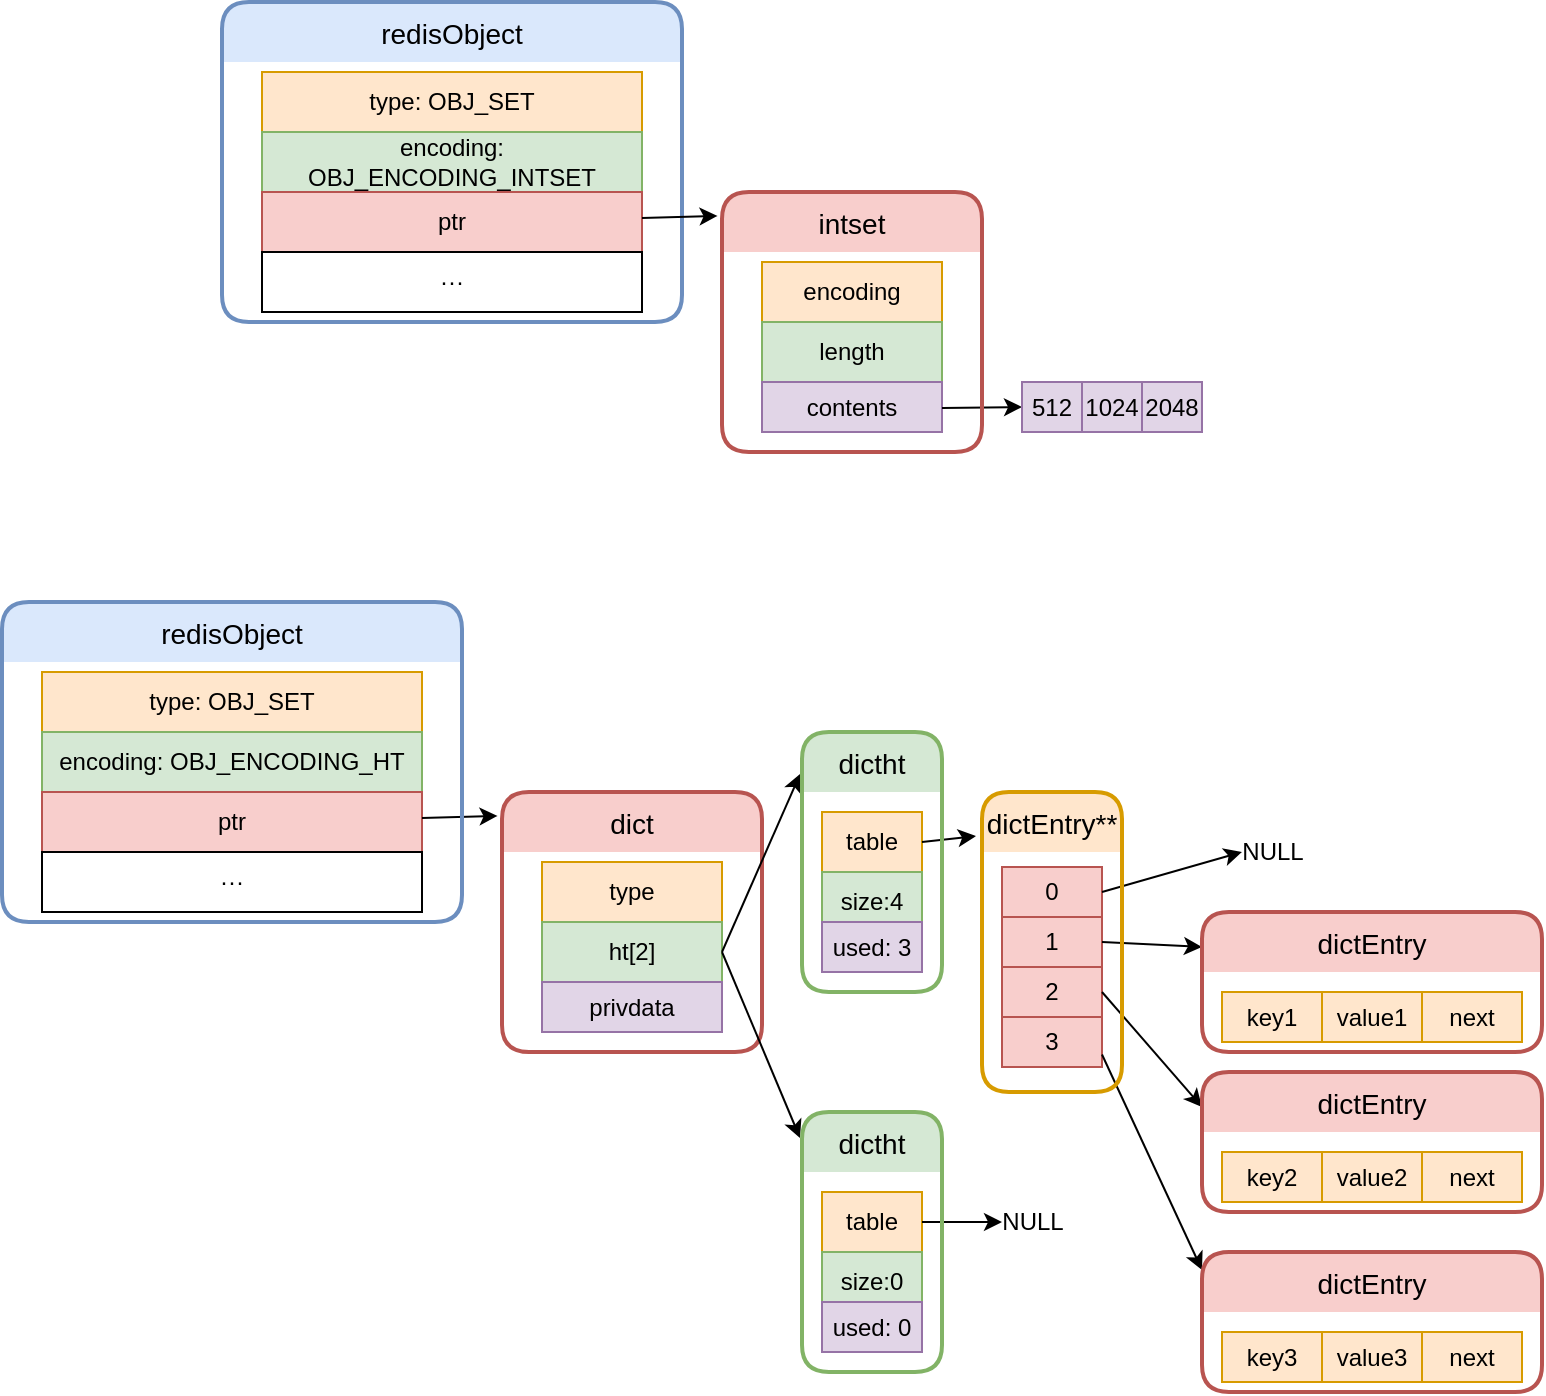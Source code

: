 <mxfile version="13.6.10" type="github">
  <diagram id="dsL6oakeFicBOrvGSXXl" name="Page-1">
    <mxGraphModel dx="946" dy="565" grid="1" gridSize="10" guides="1" tooltips="1" connect="1" arrows="1" fold="1" page="1" pageScale="1" pageWidth="827" pageHeight="1169" math="0" shadow="0">
      <root>
        <mxCell id="0" />
        <mxCell id="1" parent="0" />
        <mxCell id="AwmPWCsKpeCnTsiZ5o42-3" value="type: OBJ_SET" style="whiteSpace=wrap;html=1;align=center;fillColor=#ffe6cc;strokeColor=#d79b00;" parent="1" vertex="1">
          <mxGeometry x="170" y="335" width="190" height="30" as="geometry" />
        </mxCell>
        <mxCell id="AwmPWCsKpeCnTsiZ5o42-4" value="encoding: OBJ_ENCODING_INTSET" style="whiteSpace=wrap;html=1;align=center;fillColor=#d5e8d4;strokeColor=#82b366;" parent="1" vertex="1">
          <mxGeometry x="170" y="365" width="190" height="30" as="geometry" />
        </mxCell>
        <mxCell id="AwmPWCsKpeCnTsiZ5o42-5" value="ptr" style="whiteSpace=wrap;html=1;align=center;fillColor=#f8cecc;strokeColor=#b85450;" parent="1" vertex="1">
          <mxGeometry x="170" y="395" width="190" height="30" as="geometry" />
        </mxCell>
        <mxCell id="AwmPWCsKpeCnTsiZ5o42-6" value="···" style="whiteSpace=wrap;html=1;align=center;" parent="1" vertex="1">
          <mxGeometry x="170" y="425" width="190" height="30" as="geometry" />
        </mxCell>
        <mxCell id="AwmPWCsKpeCnTsiZ5o42-1" value="redisObject" style="swimlane;childLayout=stackLayout;horizontal=1;startSize=30;horizontalStack=0;rounded=1;fontSize=14;fontStyle=0;strokeWidth=2;resizeParent=0;resizeLast=1;shadow=0;dashed=0;align=center;swimlaneLine=0;fillColor=#dae8fc;strokeColor=#6c8ebf;" parent="1" vertex="1">
          <mxGeometry x="150" y="300" width="230" height="160" as="geometry" />
        </mxCell>
        <mxCell id="sL11Fz4VMmUzkcyhf7-z-1" value="" style="endArrow=classic;html=1;entryX=-0.017;entryY=0.092;entryDx=0;entryDy=0;entryPerimeter=0;" parent="1" target="V5U7SC_KrfXLSLHmZJdH-5" edge="1">
          <mxGeometry width="50" height="50" relative="1" as="geometry">
            <mxPoint x="360" y="408" as="sourcePoint" />
            <mxPoint x="420" y="407.5" as="targetPoint" />
          </mxGeometry>
        </mxCell>
        <mxCell id="V5U7SC_KrfXLSLHmZJdH-1" value="encoding" style="whiteSpace=wrap;html=1;align=center;fillColor=#ffe6cc;strokeColor=#d79b00;" parent="1" vertex="1">
          <mxGeometry x="420" y="430" width="90" height="30" as="geometry" />
        </mxCell>
        <mxCell id="V5U7SC_KrfXLSLHmZJdH-2" value="length" style="whiteSpace=wrap;html=1;align=center;fillColor=#d5e8d4;strokeColor=#82b366;" parent="1" vertex="1">
          <mxGeometry x="420" y="460" width="90" height="30" as="geometry" />
        </mxCell>
        <mxCell id="V5U7SC_KrfXLSLHmZJdH-3" value="contents" style="whiteSpace=wrap;html=1;align=center;fillColor=#e1d5e7;strokeColor=#9673a6;" parent="1" vertex="1">
          <mxGeometry x="420" y="490" width="90" height="25" as="geometry" />
        </mxCell>
        <mxCell id="V5U7SC_KrfXLSLHmZJdH-7" value="" style="endArrow=classic;html=1;entryX=0;entryY=0.5;entryDx=0;entryDy=0;" parent="1" target="V5U7SC_KrfXLSLHmZJdH-10" edge="1">
          <mxGeometry width="50" height="50" relative="1" as="geometry">
            <mxPoint x="510" y="503" as="sourcePoint" />
            <mxPoint x="515" y="545" as="targetPoint" />
          </mxGeometry>
        </mxCell>
        <mxCell id="V5U7SC_KrfXLSLHmZJdH-8" value="1024" style="rounded=0;whiteSpace=wrap;html=1;fillColor=#e1d5e7;strokeColor=#9673a6;" parent="1" vertex="1">
          <mxGeometry x="580" y="490" width="30" height="25" as="geometry" />
        </mxCell>
        <mxCell id="V5U7SC_KrfXLSLHmZJdH-9" value="2048" style="rounded=0;whiteSpace=wrap;html=1;fillColor=#e1d5e7;strokeColor=#9673a6;" parent="1" vertex="1">
          <mxGeometry x="610" y="490" width="30" height="25" as="geometry" />
        </mxCell>
        <mxCell id="V5U7SC_KrfXLSLHmZJdH-10" value="512" style="rounded=0;whiteSpace=wrap;html=1;fillColor=#e1d5e7;strokeColor=#9673a6;" parent="1" vertex="1">
          <mxGeometry x="550" y="490" width="30" height="25" as="geometry" />
        </mxCell>
        <mxCell id="V5U7SC_KrfXLSLHmZJdH-5" value="intset" style="swimlane;childLayout=stackLayout;horizontal=1;startSize=30;horizontalStack=0;rounded=1;fontSize=14;fontStyle=0;strokeWidth=2;resizeParent=0;resizeLast=1;shadow=0;dashed=0;align=center;swimlaneLine=0;fillColor=#f8cecc;strokeColor=#b85450;" parent="1" vertex="1">
          <mxGeometry x="400" y="395" width="130" height="130" as="geometry" />
        </mxCell>
        <mxCell id="vYhdvo2zC2Pnr_G6htoV-15" value="type: OBJ_SET" style="whiteSpace=wrap;html=1;align=center;fillColor=#ffe6cc;strokeColor=#d79b00;" vertex="1" parent="1">
          <mxGeometry x="60" y="635" width="190" height="30" as="geometry" />
        </mxCell>
        <mxCell id="vYhdvo2zC2Pnr_G6htoV-16" value="encoding: OBJ_ENCODING_HT" style="whiteSpace=wrap;html=1;align=center;fillColor=#d5e8d4;strokeColor=#82b366;" vertex="1" parent="1">
          <mxGeometry x="60" y="665" width="190" height="30" as="geometry" />
        </mxCell>
        <mxCell id="vYhdvo2zC2Pnr_G6htoV-17" value="ptr" style="whiteSpace=wrap;html=1;align=center;fillColor=#f8cecc;strokeColor=#b85450;" vertex="1" parent="1">
          <mxGeometry x="60" y="695" width="190" height="30" as="geometry" />
        </mxCell>
        <mxCell id="vYhdvo2zC2Pnr_G6htoV-18" value="···" style="whiteSpace=wrap;html=1;align=center;" vertex="1" parent="1">
          <mxGeometry x="60" y="725" width="190" height="30" as="geometry" />
        </mxCell>
        <mxCell id="vYhdvo2zC2Pnr_G6htoV-20" value="" style="endArrow=classic;html=1;entryX=-0.017;entryY=0.092;entryDx=0;entryDy=0;entryPerimeter=0;" edge="1" parent="1" target="vYhdvo2zC2Pnr_G6htoV-28">
          <mxGeometry width="50" height="50" relative="1" as="geometry">
            <mxPoint x="250" y="708" as="sourcePoint" />
            <mxPoint x="310" y="707.5" as="targetPoint" />
          </mxGeometry>
        </mxCell>
        <mxCell id="vYhdvo2zC2Pnr_G6htoV-21" value="type" style="whiteSpace=wrap;html=1;align=center;fillColor=#ffe6cc;strokeColor=#d79b00;" vertex="1" parent="1">
          <mxGeometry x="310" y="730" width="90" height="30" as="geometry" />
        </mxCell>
        <mxCell id="vYhdvo2zC2Pnr_G6htoV-22" value="ht[2]" style="whiteSpace=wrap;html=1;align=center;fillColor=#d5e8d4;strokeColor=#82b366;" vertex="1" parent="1">
          <mxGeometry x="310" y="760" width="90" height="30" as="geometry" />
        </mxCell>
        <mxCell id="vYhdvo2zC2Pnr_G6htoV-23" value="privdata" style="whiteSpace=wrap;html=1;align=center;fillColor=#e1d5e7;strokeColor=#9673a6;" vertex="1" parent="1">
          <mxGeometry x="310" y="790" width="90" height="25" as="geometry" />
        </mxCell>
        <mxCell id="vYhdvo2zC2Pnr_G6htoV-29" value="table" style="whiteSpace=wrap;html=1;align=center;fillColor=#ffe6cc;strokeColor=#d79b00;" vertex="1" parent="1">
          <mxGeometry x="450" y="705" width="50" height="30" as="geometry" />
        </mxCell>
        <mxCell id="vYhdvo2zC2Pnr_G6htoV-30" value="size:4" style="whiteSpace=wrap;html=1;align=center;fillColor=#d5e8d4;strokeColor=#82b366;" vertex="1" parent="1">
          <mxGeometry x="450" y="735" width="50" height="30" as="geometry" />
        </mxCell>
        <mxCell id="vYhdvo2zC2Pnr_G6htoV-31" value="used: 3" style="whiteSpace=wrap;html=1;align=center;fillColor=#e1d5e7;strokeColor=#9673a6;" vertex="1" parent="1">
          <mxGeometry x="450" y="760" width="50" height="25" as="geometry" />
        </mxCell>
        <mxCell id="vYhdvo2zC2Pnr_G6htoV-33" value="0" style="whiteSpace=wrap;html=1;align=center;fillColor=#f8cecc;strokeColor=#b85450;" vertex="1" parent="1">
          <mxGeometry x="540" y="732.5" width="50" height="25" as="geometry" />
        </mxCell>
        <mxCell id="vYhdvo2zC2Pnr_G6htoV-40" value="1" style="whiteSpace=wrap;html=1;align=center;fillColor=#f8cecc;strokeColor=#b85450;" vertex="1" parent="1">
          <mxGeometry x="540" y="757.5" width="50" height="25" as="geometry" />
        </mxCell>
        <mxCell id="vYhdvo2zC2Pnr_G6htoV-41" value="2" style="whiteSpace=wrap;html=1;align=center;fillColor=#f8cecc;strokeColor=#b85450;" vertex="1" parent="1">
          <mxGeometry x="540" y="782.5" width="50" height="25" as="geometry" />
        </mxCell>
        <mxCell id="vYhdvo2zC2Pnr_G6htoV-42" value="3" style="whiteSpace=wrap;html=1;align=center;fillColor=#f8cecc;strokeColor=#b85450;" vertex="1" parent="1">
          <mxGeometry x="540" y="807.5" width="50" height="25" as="geometry" />
        </mxCell>
        <mxCell id="vYhdvo2zC2Pnr_G6htoV-44" value="key1" style="whiteSpace=wrap;html=1;align=center;fillColor=#ffe6cc;strokeColor=#d79b00;" vertex="1" parent="1">
          <mxGeometry x="650" y="795" width="50" height="25" as="geometry" />
        </mxCell>
        <mxCell id="vYhdvo2zC2Pnr_G6htoV-45" value="value1" style="whiteSpace=wrap;html=1;align=center;fillColor=#ffe6cc;strokeColor=#d79b00;" vertex="1" parent="1">
          <mxGeometry x="700" y="795" width="50" height="25" as="geometry" />
        </mxCell>
        <mxCell id="vYhdvo2zC2Pnr_G6htoV-46" value="next" style="whiteSpace=wrap;html=1;align=center;fillColor=#ffe6cc;strokeColor=#d79b00;" vertex="1" parent="1">
          <mxGeometry x="750" y="795" width="50" height="25" as="geometry" />
        </mxCell>
        <mxCell id="vYhdvo2zC2Pnr_G6htoV-19" value="redisObject" style="swimlane;childLayout=stackLayout;horizontal=1;startSize=30;horizontalStack=0;rounded=1;fontSize=14;fontStyle=0;strokeWidth=2;resizeParent=0;resizeLast=1;shadow=0;dashed=0;align=center;swimlaneLine=0;fillColor=#dae8fc;strokeColor=#6c8ebf;" vertex="1" parent="1">
          <mxGeometry x="40" y="600" width="230" height="160" as="geometry" />
        </mxCell>
        <mxCell id="vYhdvo2zC2Pnr_G6htoV-28" value="dict" style="swimlane;childLayout=stackLayout;horizontal=1;startSize=30;horizontalStack=0;rounded=1;fontSize=14;fontStyle=0;strokeWidth=2;resizeParent=0;resizeLast=1;shadow=0;dashed=0;align=center;swimlaneLine=0;fillColor=#f8cecc;strokeColor=#b85450;" vertex="1" parent="1">
          <mxGeometry x="290" y="695" width="130" height="130" as="geometry" />
        </mxCell>
        <mxCell id="vYhdvo2zC2Pnr_G6htoV-47" value="" style="endArrow=classic;html=1;exitX=1;exitY=0.5;exitDx=0;exitDy=0;entryX=-0.014;entryY=0.162;entryDx=0;entryDy=0;entryPerimeter=0;" edge="1" parent="1" source="vYhdvo2zC2Pnr_G6htoV-22" target="vYhdvo2zC2Pnr_G6htoV-32">
          <mxGeometry width="50" height="50" relative="1" as="geometry">
            <mxPoint x="550" y="860" as="sourcePoint" />
            <mxPoint x="600" y="810" as="targetPoint" />
          </mxGeometry>
        </mxCell>
        <mxCell id="vYhdvo2zC2Pnr_G6htoV-49" value="table" style="whiteSpace=wrap;html=1;align=center;fillColor=#ffe6cc;strokeColor=#d79b00;" vertex="1" parent="1">
          <mxGeometry x="450" y="895" width="50" height="30" as="geometry" />
        </mxCell>
        <mxCell id="vYhdvo2zC2Pnr_G6htoV-50" value="size:0" style="whiteSpace=wrap;html=1;align=center;fillColor=#d5e8d4;strokeColor=#82b366;" vertex="1" parent="1">
          <mxGeometry x="450" y="925" width="50" height="30" as="geometry" />
        </mxCell>
        <mxCell id="vYhdvo2zC2Pnr_G6htoV-51" value="used: 0" style="whiteSpace=wrap;html=1;align=center;fillColor=#e1d5e7;strokeColor=#9673a6;" vertex="1" parent="1">
          <mxGeometry x="450" y="950" width="50" height="25" as="geometry" />
        </mxCell>
        <mxCell id="vYhdvo2zC2Pnr_G6htoV-53" value="" style="endArrow=classic;html=1;exitX=1;exitY=0.5;exitDx=0;exitDy=0;entryX=-0.014;entryY=0.1;entryDx=0;entryDy=0;entryPerimeter=0;" edge="1" parent="1" source="vYhdvo2zC2Pnr_G6htoV-22" target="vYhdvo2zC2Pnr_G6htoV-52">
          <mxGeometry width="50" height="50" relative="1" as="geometry">
            <mxPoint x="550" y="860" as="sourcePoint" />
            <mxPoint x="600" y="810" as="targetPoint" />
          </mxGeometry>
        </mxCell>
        <mxCell id="vYhdvo2zC2Pnr_G6htoV-54" value="" style="endArrow=classic;html=1;exitX=1;exitY=0.5;exitDx=0;exitDy=0;" edge="1" parent="1" source="vYhdvo2zC2Pnr_G6htoV-49">
          <mxGeometry width="50" height="50" relative="1" as="geometry">
            <mxPoint x="520" y="915" as="sourcePoint" />
            <mxPoint x="540" y="910" as="targetPoint" />
          </mxGeometry>
        </mxCell>
        <mxCell id="vYhdvo2zC2Pnr_G6htoV-55" value="NULL" style="text;html=1;align=center;verticalAlign=middle;resizable=0;points=[];autosize=1;" vertex="1" parent="1">
          <mxGeometry x="530" y="900" width="50" height="20" as="geometry" />
        </mxCell>
        <mxCell id="vYhdvo2zC2Pnr_G6htoV-56" value="" style="endArrow=classic;html=1;exitX=1;exitY=0.5;exitDx=0;exitDy=0;entryX=-0.043;entryY=0.147;entryDx=0;entryDy=0;entryPerimeter=0;" edge="1" parent="1" source="vYhdvo2zC2Pnr_G6htoV-29" target="vYhdvo2zC2Pnr_G6htoV-36">
          <mxGeometry width="50" height="50" relative="1" as="geometry">
            <mxPoint x="700" y="705" as="sourcePoint" />
            <mxPoint x="750" y="655" as="targetPoint" />
          </mxGeometry>
        </mxCell>
        <mxCell id="vYhdvo2zC2Pnr_G6htoV-58" value="" style="endArrow=classic;html=1;exitX=1;exitY=0.5;exitDx=0;exitDy=0;entryX=0;entryY=0.25;entryDx=0;entryDy=0;" edge="1" parent="1" source="vYhdvo2zC2Pnr_G6htoV-40" target="vYhdvo2zC2Pnr_G6htoV-43">
          <mxGeometry width="50" height="50" relative="1" as="geometry">
            <mxPoint x="500" y="915" as="sourcePoint" />
            <mxPoint x="550" y="865" as="targetPoint" />
          </mxGeometry>
        </mxCell>
        <mxCell id="vYhdvo2zC2Pnr_G6htoV-59" value="" style="endArrow=classic;html=1;exitX=1;exitY=0.5;exitDx=0;exitDy=0;" edge="1" parent="1" source="vYhdvo2zC2Pnr_G6htoV-33">
          <mxGeometry width="50" height="50" relative="1" as="geometry">
            <mxPoint x="500" y="915" as="sourcePoint" />
            <mxPoint x="660" y="725" as="targetPoint" />
          </mxGeometry>
        </mxCell>
        <mxCell id="vYhdvo2zC2Pnr_G6htoV-60" value="NULL" style="text;html=1;align=center;verticalAlign=middle;resizable=0;points=[];autosize=1;" vertex="1" parent="1">
          <mxGeometry x="650" y="715" width="50" height="20" as="geometry" />
        </mxCell>
        <mxCell id="vYhdvo2zC2Pnr_G6htoV-65" value="key3" style="whiteSpace=wrap;html=1;align=center;fillColor=#ffe6cc;strokeColor=#d79b00;" vertex="1" parent="1">
          <mxGeometry x="650" y="965" width="50" height="25" as="geometry" />
        </mxCell>
        <mxCell id="vYhdvo2zC2Pnr_G6htoV-66" value="value3" style="whiteSpace=wrap;html=1;align=center;fillColor=#ffe6cc;strokeColor=#d79b00;" vertex="1" parent="1">
          <mxGeometry x="700" y="965" width="50" height="25" as="geometry" />
        </mxCell>
        <mxCell id="vYhdvo2zC2Pnr_G6htoV-67" value="next" style="whiteSpace=wrap;html=1;align=center;fillColor=#ffe6cc;strokeColor=#d79b00;" vertex="1" parent="1">
          <mxGeometry x="750" y="965" width="50" height="25" as="geometry" />
        </mxCell>
        <mxCell id="vYhdvo2zC2Pnr_G6htoV-69" value="key2" style="whiteSpace=wrap;html=1;align=center;fillColor=#ffe6cc;strokeColor=#d79b00;" vertex="1" parent="1">
          <mxGeometry x="650" y="875" width="50" height="25" as="geometry" />
        </mxCell>
        <mxCell id="vYhdvo2zC2Pnr_G6htoV-70" value="value2" style="whiteSpace=wrap;html=1;align=center;fillColor=#ffe6cc;strokeColor=#d79b00;" vertex="1" parent="1">
          <mxGeometry x="700" y="875" width="50" height="25" as="geometry" />
        </mxCell>
        <mxCell id="vYhdvo2zC2Pnr_G6htoV-71" value="next" style="whiteSpace=wrap;html=1;align=center;fillColor=#ffe6cc;strokeColor=#d79b00;" vertex="1" parent="1">
          <mxGeometry x="750" y="875" width="50" height="25" as="geometry" />
        </mxCell>
        <mxCell id="vYhdvo2zC2Pnr_G6htoV-73" value="" style="endArrow=classic;html=1;exitX=1;exitY=0.5;exitDx=0;exitDy=0;entryX=0;entryY=0.25;entryDx=0;entryDy=0;" edge="1" parent="1" source="vYhdvo2zC2Pnr_G6htoV-41" target="vYhdvo2zC2Pnr_G6htoV-72">
          <mxGeometry width="50" height="50" relative="1" as="geometry">
            <mxPoint x="500" y="915" as="sourcePoint" />
            <mxPoint x="620" y="855" as="targetPoint" />
          </mxGeometry>
        </mxCell>
        <mxCell id="vYhdvo2zC2Pnr_G6htoV-74" value="" style="endArrow=classic;html=1;exitX=1;exitY=0.75;exitDx=0;exitDy=0;entryX=0;entryY=0.129;entryDx=0;entryDy=0;entryPerimeter=0;" edge="1" parent="1" source="vYhdvo2zC2Pnr_G6htoV-42" target="vYhdvo2zC2Pnr_G6htoV-68">
          <mxGeometry width="50" height="50" relative="1" as="geometry">
            <mxPoint x="500" y="915" as="sourcePoint" />
            <mxPoint x="550" y="865" as="targetPoint" />
          </mxGeometry>
        </mxCell>
        <mxCell id="vYhdvo2zC2Pnr_G6htoV-32" value="dictht" style="swimlane;childLayout=stackLayout;horizontal=1;startSize=30;horizontalStack=0;rounded=1;fontSize=14;fontStyle=0;strokeWidth=2;resizeParent=0;resizeLast=1;shadow=0;dashed=0;align=center;swimlaneLine=0;fillColor=#d5e8d4;strokeColor=#82b366;" vertex="1" parent="1">
          <mxGeometry x="440" y="665" width="70" height="130" as="geometry" />
        </mxCell>
        <mxCell id="vYhdvo2zC2Pnr_G6htoV-52" value="dictht" style="swimlane;childLayout=stackLayout;horizontal=1;startSize=30;horizontalStack=0;rounded=1;fontSize=14;fontStyle=0;strokeWidth=2;resizeParent=0;resizeLast=1;shadow=0;dashed=0;align=center;swimlaneLine=0;fillColor=#d5e8d4;strokeColor=#82b366;" vertex="1" parent="1">
          <mxGeometry x="440" y="855" width="70" height="130" as="geometry" />
        </mxCell>
        <mxCell id="vYhdvo2zC2Pnr_G6htoV-36" value="dictEntry**" style="swimlane;childLayout=stackLayout;horizontal=1;startSize=30;horizontalStack=0;rounded=1;fontSize=14;fontStyle=0;strokeWidth=2;resizeParent=0;resizeLast=1;shadow=0;dashed=0;align=center;swimlaneLine=0;fillColor=#ffe6cc;strokeColor=#d79b00;" vertex="1" parent="1">
          <mxGeometry x="530" y="695" width="70" height="150" as="geometry" />
        </mxCell>
        <mxCell id="vYhdvo2zC2Pnr_G6htoV-43" value="dictEntry" style="swimlane;childLayout=stackLayout;horizontal=1;startSize=30;horizontalStack=0;rounded=1;fontSize=14;fontStyle=0;strokeWidth=2;resizeParent=0;resizeLast=1;shadow=0;dashed=0;align=center;swimlaneLine=0;fillColor=#f8cecc;strokeColor=#b85450;" vertex="1" parent="1">
          <mxGeometry x="640" y="755" width="170" height="70" as="geometry" />
        </mxCell>
        <mxCell id="vYhdvo2zC2Pnr_G6htoV-68" value="dictEntry" style="swimlane;childLayout=stackLayout;horizontal=1;startSize=30;horizontalStack=0;rounded=1;fontSize=14;fontStyle=0;strokeWidth=2;resizeParent=0;resizeLast=1;shadow=0;dashed=0;align=center;swimlaneLine=0;fillColor=#f8cecc;strokeColor=#b85450;" vertex="1" parent="1">
          <mxGeometry x="640" y="925" width="170" height="70" as="geometry" />
        </mxCell>
        <mxCell id="vYhdvo2zC2Pnr_G6htoV-72" value="dictEntry" style="swimlane;childLayout=stackLayout;horizontal=1;startSize=30;horizontalStack=0;rounded=1;fontSize=14;fontStyle=0;strokeWidth=2;resizeParent=0;resizeLast=1;shadow=0;dashed=0;align=center;swimlaneLine=0;fillColor=#f8cecc;strokeColor=#b85450;" vertex="1" parent="1">
          <mxGeometry x="640" y="835" width="170" height="70" as="geometry" />
        </mxCell>
      </root>
    </mxGraphModel>
  </diagram>
</mxfile>
